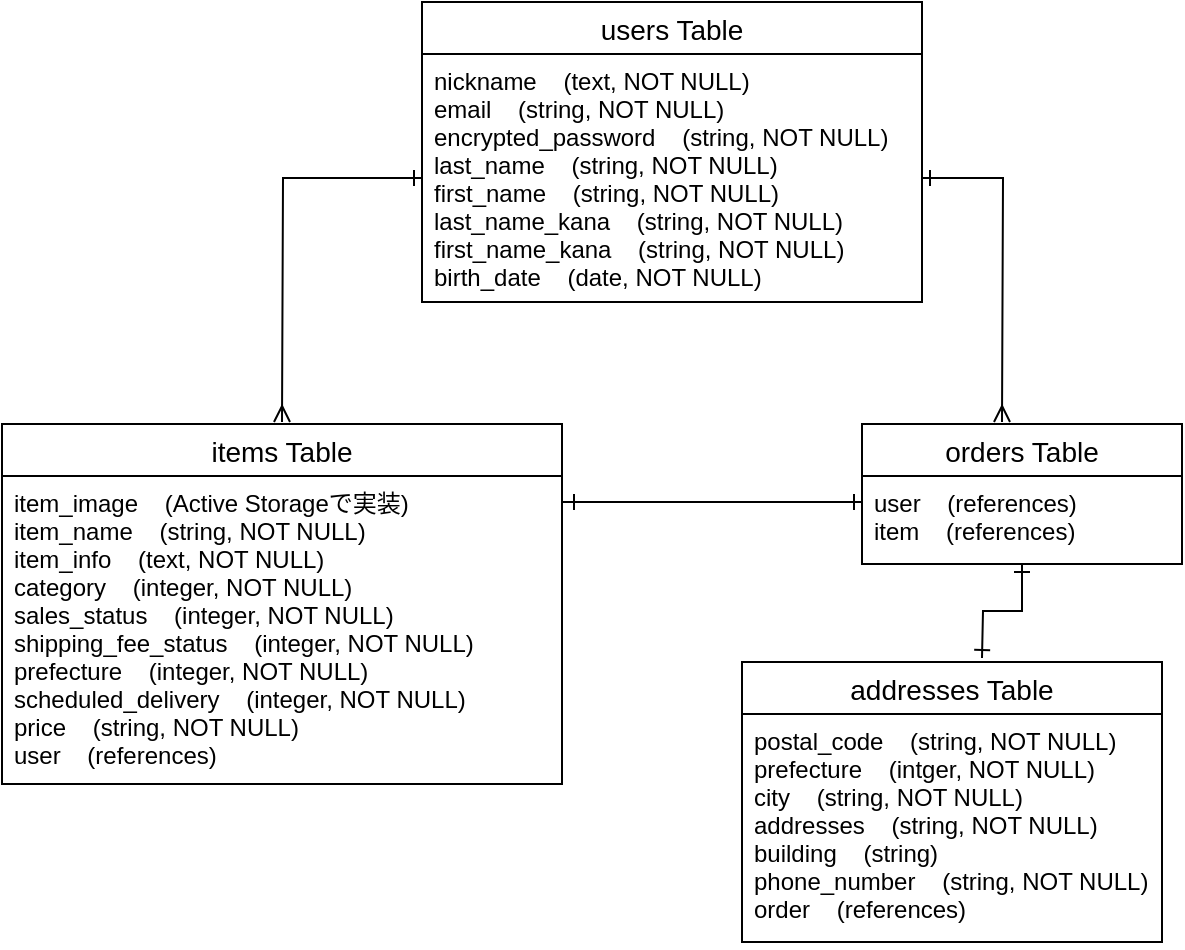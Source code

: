 <mxfile version="13.10.0" type="embed">
    <diagram id="a3k_GXa5yH6MXCOZzFEv" name="ページ1">
        <mxGraphModel dx="678" dy="478" grid="1" gridSize="10" guides="1" tooltips="1" connect="1" arrows="1" fold="1" page="1" pageScale="1" pageWidth="827" pageHeight="1169" math="0" shadow="0">
            <root>
                <mxCell id="0"/>
                <mxCell id="1" parent="0"/>
                <mxCell id="38" style="edgeStyle=orthogonalEdgeStyle;rounded=0;orthogonalLoop=1;jettySize=auto;html=1;entryX=0;entryY=0.5;entryDx=0;entryDy=0;startArrow=ERmany;startFill=0;endArrow=ERone;endFill=0;" edge="1" parent="1" target="25">
                    <mxGeometry relative="1" as="geometry">
                        <mxPoint x="160" y="240" as="sourcePoint"/>
                    </mxGeometry>
                </mxCell>
                <mxCell id="16" value="items Table" style="swimlane;fontStyle=0;childLayout=stackLayout;horizontal=1;startSize=26;horizontalStack=0;resizeParent=1;resizeParentMax=0;resizeLast=0;collapsible=1;marginBottom=0;align=center;fontSize=14;" vertex="1" parent="1">
                    <mxGeometry x="20" y="241" width="280" height="180" as="geometry"/>
                </mxCell>
                <mxCell id="19" value="item_image    (Active Storageで実装)&#10;item_name    (string, NOT NULL)&#10;item_info    (text, NOT NULL)&#10;category    (integer, NOT NULL)&#10;sales_status    (integer, NOT NULL)&#10;shipping_fee_status    (integer, NOT NULL)&#10;prefecture    (integer, NOT NULL)&#10;scheduled_delivery    (integer, NOT NULL)&#10;price    (string, NOT NULL)&#10;user    (references)" style="text;strokeColor=none;fillColor=none;spacingLeft=4;spacingRight=4;overflow=hidden;rotatable=0;points=[[0,0.5],[1,0.5]];portConstraint=eastwest;fontSize=12;" vertex="1" parent="16">
                    <mxGeometry y="26" width="280" height="154" as="geometry"/>
                </mxCell>
                <mxCell id="20" value="orders Table" style="swimlane;fontStyle=0;childLayout=stackLayout;horizontal=1;startSize=26;horizontalStack=0;resizeParent=1;resizeParentMax=0;resizeLast=0;collapsible=1;marginBottom=0;align=center;fontSize=14;" vertex="1" parent="1">
                    <mxGeometry x="450" y="241" width="160" height="70" as="geometry"/>
                </mxCell>
                <mxCell id="21" value="user    (references)&#10;item    (references)" style="text;strokeColor=none;fillColor=none;spacingLeft=4;spacingRight=4;overflow=hidden;rotatable=0;points=[[0,0.5],[1,0.5]];portConstraint=eastwest;fontSize=12;" vertex="1" parent="20">
                    <mxGeometry y="26" width="160" height="44" as="geometry"/>
                </mxCell>
                <mxCell id="24" value="users Table" style="swimlane;fontStyle=0;childLayout=stackLayout;horizontal=1;startSize=26;horizontalStack=0;resizeParent=1;resizeParentMax=0;resizeLast=0;collapsible=1;marginBottom=0;align=center;fontSize=14;" vertex="1" parent="1">
                    <mxGeometry x="230" y="30" width="250" height="150" as="geometry"/>
                </mxCell>
                <mxCell id="25" value="nickname    (text, NOT NULL)&#10;email    (string, NOT NULL)&#10;encrypted_password    (string, NOT NULL)&#10;last_name    (string, NOT NULL)&#10;first_name    (string, NOT NULL)&#10;last_name_kana    (string, NOT NULL)&#10;first_name_kana    (string, NOT NULL)&#10;birth_date    (date, NOT NULL)" style="text;strokeColor=none;fillColor=none;spacingLeft=4;spacingRight=4;overflow=hidden;rotatable=0;points=[[0,0.5],[1,0.5]];portConstraint=eastwest;fontSize=12;" vertex="1" parent="24">
                    <mxGeometry y="26" width="250" height="124" as="geometry"/>
                </mxCell>
                <mxCell id="45" style="edgeStyle=orthogonalEdgeStyle;rounded=0;orthogonalLoop=1;jettySize=auto;html=1;exitX=0.75;exitY=0;exitDx=0;exitDy=0;startArrow=ERone;startFill=0;endArrow=ERone;endFill=0;" edge="1" parent="1" target="20">
                    <mxGeometry relative="1" as="geometry">
                        <mxPoint x="509.882" y="318" as="targetPoint"/>
                        <mxPoint x="510" y="358" as="sourcePoint"/>
                        <Array as="points"/>
                    </mxGeometry>
                </mxCell>
                <mxCell id="28" value="addresses Table" style="swimlane;fontStyle=0;childLayout=stackLayout;horizontal=1;startSize=26;horizontalStack=0;resizeParent=1;resizeParentMax=0;resizeLast=0;collapsible=1;marginBottom=0;align=center;fontSize=14;" vertex="1" parent="1">
                    <mxGeometry x="390" y="360" width="210" height="140" as="geometry"/>
                </mxCell>
                <mxCell id="39" value="postal_code    (string, NOT NULL)&#10;prefecture    (intger, NOT NULL)&#10;city    (string, NOT NULL)&#10;addresses    (string, NOT NULL)&#10;building    (string)&#10;phone_number    (string, NOT NULL)&#10;order    (references)" style="text;strokeColor=none;fillColor=none;spacingLeft=4;spacingRight=4;overflow=hidden;rotatable=0;points=[[0,0.5],[1,0.5]];portConstraint=eastwest;fontSize=12;" vertex="1" parent="28">
                    <mxGeometry y="26" width="210" height="114" as="geometry"/>
                </mxCell>
                <mxCell id="32" style="edgeStyle=orthogonalEdgeStyle;rounded=0;orthogonalLoop=1;jettySize=auto;html=1;exitX=1;exitY=0.5;exitDx=0;exitDy=0;strokeColor=none;endArrow=ERone;endFill=0;" edge="1" parent="1">
                    <mxGeometry relative="1" as="geometry">
                        <mxPoint x="430" y="241" as="targetPoint"/>
                        <mxPoint x="210" y="241" as="sourcePoint"/>
                    </mxGeometry>
                </mxCell>
                <mxCell id="33" style="edgeStyle=orthogonalEdgeStyle;rounded=0;orthogonalLoop=1;jettySize=auto;html=1;endArrow=ERone;endFill=0;startArrow=ERone;startFill=0;" edge="1" parent="1">
                    <mxGeometry relative="1" as="geometry">
                        <mxPoint x="310" y="280" as="sourcePoint"/>
                        <mxPoint x="450" y="280" as="targetPoint"/>
                        <Array as="points">
                            <mxPoint x="300" y="280"/>
                            <mxPoint x="450" y="280"/>
                        </Array>
                    </mxGeometry>
                </mxCell>
                <mxCell id="35" style="edgeStyle=orthogonalEdgeStyle;rounded=0;orthogonalLoop=1;jettySize=auto;html=1;startArrow=ERone;startFill=0;endArrow=ERmany;endFill=0;exitX=1;exitY=0.5;exitDx=0;exitDy=0;" edge="1" parent="1" source="25">
                    <mxGeometry relative="1" as="geometry">
                        <mxPoint x="470" y="118" as="sourcePoint"/>
                        <mxPoint x="520" y="240" as="targetPoint"/>
                    </mxGeometry>
                </mxCell>
            </root>
        </mxGraphModel>
    </diagram>
</mxfile>